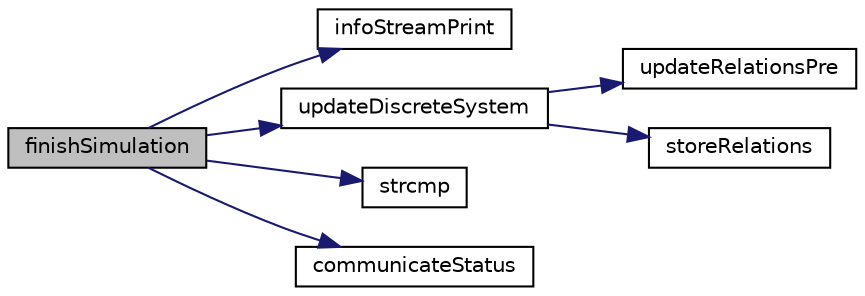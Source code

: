 digraph "finishSimulation"
{
  edge [fontname="Helvetica",fontsize="10",labelfontname="Helvetica",labelfontsize="10"];
  node [fontname="Helvetica",fontsize="10",shape=record];
  rankdir="LR";
  Node2 [label="finishSimulation",height=0.2,width=0.4,color="black", fillcolor="grey75", style="filled", fontcolor="black"];
  Node2 -> Node3 [color="midnightblue",fontsize="10",style="solid",fontname="Helvetica"];
  Node3 [label="infoStreamPrint",height=0.2,width=0.4,color="black", fillcolor="white", style="filled",URL="$d8/d3d/omc__error_8c.html#a10db3e5db0fc2d27b41ceafbbca0d2ad"];
  Node2 -> Node4 [color="midnightblue",fontsize="10",style="solid",fontname="Helvetica"];
  Node4 [label="updateDiscreteSystem",height=0.2,width=0.4,color="black", fillcolor="white", style="filled",URL="$d6/dd5/model__help_8c.html#aa9e2d960cd66f0f2e69c28d11845d2ed"];
  Node4 -> Node5 [color="midnightblue",fontsize="10",style="solid",fontname="Helvetica"];
  Node5 [label="updateRelationsPre",height=0.2,width=0.4,color="black", fillcolor="white", style="filled",URL="$d6/dd5/model__help_8c.html#ad07a433f52ef49b54fc94557e5087816"];
  Node4 -> Node6 [color="midnightblue",fontsize="10",style="solid",fontname="Helvetica"];
  Node6 [label="storeRelations",height=0.2,width=0.4,color="black", fillcolor="white", style="filled",URL="$d6/dd5/model__help_8c.html#a317f1c8cf844e3cad98a5a5bc0c7884b"];
  Node2 -> Node7 [color="midnightblue",fontsize="10",style="solid",fontname="Helvetica"];
  Node7 [label="strcmp",height=0.2,width=0.4,color="black", fillcolor="white", style="filled",URL="$db/d13/_c_vode_get_8m.html#ab022bbe018438998408fda94a327a547"];
  Node2 -> Node8 [color="midnightblue",fontsize="10",style="solid",fontname="Helvetica"];
  Node8 [label="communicateStatus",height=0.2,width=0.4,color="black", fillcolor="white", style="filled",URL="$d4/d09/simulation__runtime_8cpp.html#a98e2af6a863989c617dcda82341312d4"];
}
